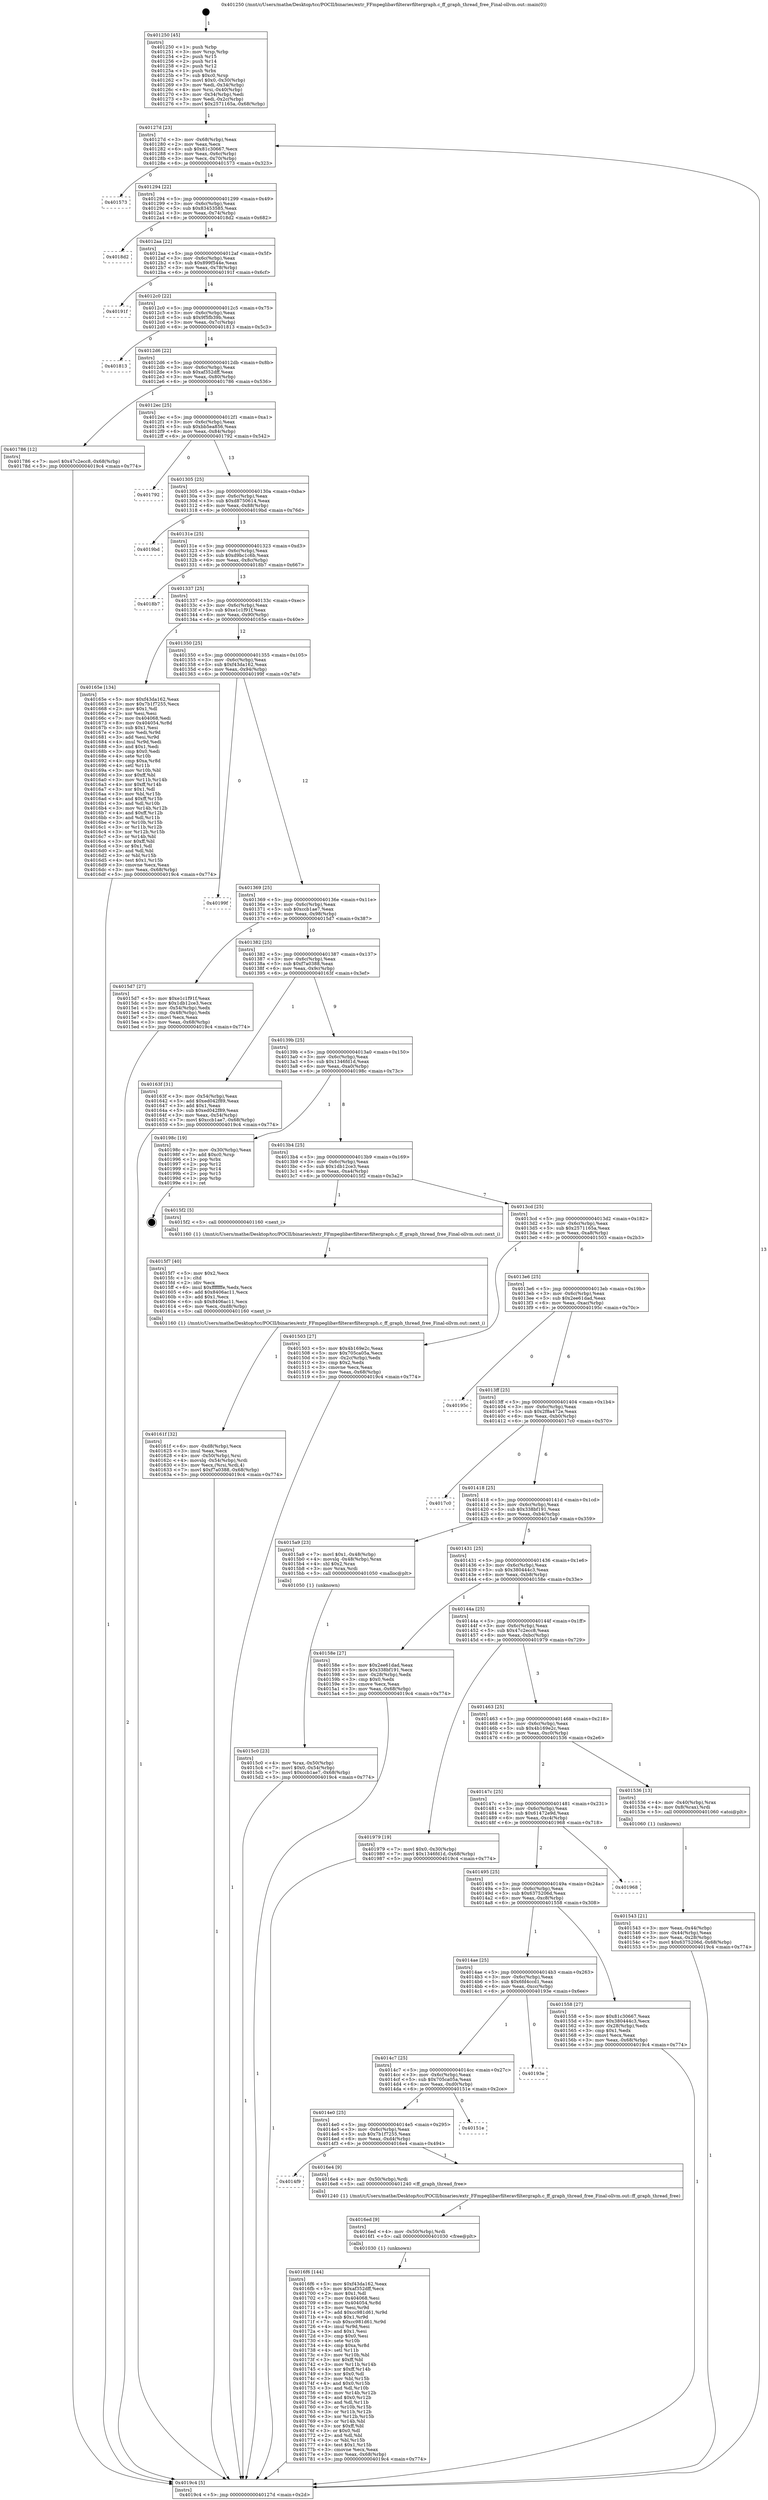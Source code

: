 digraph "0x401250" {
  label = "0x401250 (/mnt/c/Users/mathe/Desktop/tcc/POCII/binaries/extr_FFmpeglibavfilteravfiltergraph.c_ff_graph_thread_free_Final-ollvm.out::main(0))"
  labelloc = "t"
  node[shape=record]

  Entry [label="",width=0.3,height=0.3,shape=circle,fillcolor=black,style=filled]
  "0x40127d" [label="{
     0x40127d [23]\l
     | [instrs]\l
     &nbsp;&nbsp;0x40127d \<+3\>: mov -0x68(%rbp),%eax\l
     &nbsp;&nbsp;0x401280 \<+2\>: mov %eax,%ecx\l
     &nbsp;&nbsp;0x401282 \<+6\>: sub $0x81c30667,%ecx\l
     &nbsp;&nbsp;0x401288 \<+3\>: mov %eax,-0x6c(%rbp)\l
     &nbsp;&nbsp;0x40128b \<+3\>: mov %ecx,-0x70(%rbp)\l
     &nbsp;&nbsp;0x40128e \<+6\>: je 0000000000401573 \<main+0x323\>\l
  }"]
  "0x401573" [label="{
     0x401573\l
  }", style=dashed]
  "0x401294" [label="{
     0x401294 [22]\l
     | [instrs]\l
     &nbsp;&nbsp;0x401294 \<+5\>: jmp 0000000000401299 \<main+0x49\>\l
     &nbsp;&nbsp;0x401299 \<+3\>: mov -0x6c(%rbp),%eax\l
     &nbsp;&nbsp;0x40129c \<+5\>: sub $0x83453585,%eax\l
     &nbsp;&nbsp;0x4012a1 \<+3\>: mov %eax,-0x74(%rbp)\l
     &nbsp;&nbsp;0x4012a4 \<+6\>: je 00000000004018d2 \<main+0x682\>\l
  }"]
  Exit [label="",width=0.3,height=0.3,shape=circle,fillcolor=black,style=filled,peripheries=2]
  "0x4018d2" [label="{
     0x4018d2\l
  }", style=dashed]
  "0x4012aa" [label="{
     0x4012aa [22]\l
     | [instrs]\l
     &nbsp;&nbsp;0x4012aa \<+5\>: jmp 00000000004012af \<main+0x5f\>\l
     &nbsp;&nbsp;0x4012af \<+3\>: mov -0x6c(%rbp),%eax\l
     &nbsp;&nbsp;0x4012b2 \<+5\>: sub $0x899f544e,%eax\l
     &nbsp;&nbsp;0x4012b7 \<+3\>: mov %eax,-0x78(%rbp)\l
     &nbsp;&nbsp;0x4012ba \<+6\>: je 000000000040191f \<main+0x6cf\>\l
  }"]
  "0x4016f6" [label="{
     0x4016f6 [144]\l
     | [instrs]\l
     &nbsp;&nbsp;0x4016f6 \<+5\>: mov $0xf43da162,%eax\l
     &nbsp;&nbsp;0x4016fb \<+5\>: mov $0xaf352dff,%ecx\l
     &nbsp;&nbsp;0x401700 \<+2\>: mov $0x1,%dl\l
     &nbsp;&nbsp;0x401702 \<+7\>: mov 0x404068,%esi\l
     &nbsp;&nbsp;0x401709 \<+8\>: mov 0x404054,%r8d\l
     &nbsp;&nbsp;0x401711 \<+3\>: mov %esi,%r9d\l
     &nbsp;&nbsp;0x401714 \<+7\>: add $0xcc981d61,%r9d\l
     &nbsp;&nbsp;0x40171b \<+4\>: sub $0x1,%r9d\l
     &nbsp;&nbsp;0x40171f \<+7\>: sub $0xcc981d61,%r9d\l
     &nbsp;&nbsp;0x401726 \<+4\>: imul %r9d,%esi\l
     &nbsp;&nbsp;0x40172a \<+3\>: and $0x1,%esi\l
     &nbsp;&nbsp;0x40172d \<+3\>: cmp $0x0,%esi\l
     &nbsp;&nbsp;0x401730 \<+4\>: sete %r10b\l
     &nbsp;&nbsp;0x401734 \<+4\>: cmp $0xa,%r8d\l
     &nbsp;&nbsp;0x401738 \<+4\>: setl %r11b\l
     &nbsp;&nbsp;0x40173c \<+3\>: mov %r10b,%bl\l
     &nbsp;&nbsp;0x40173f \<+3\>: xor $0xff,%bl\l
     &nbsp;&nbsp;0x401742 \<+3\>: mov %r11b,%r14b\l
     &nbsp;&nbsp;0x401745 \<+4\>: xor $0xff,%r14b\l
     &nbsp;&nbsp;0x401749 \<+3\>: xor $0x0,%dl\l
     &nbsp;&nbsp;0x40174c \<+3\>: mov %bl,%r15b\l
     &nbsp;&nbsp;0x40174f \<+4\>: and $0x0,%r15b\l
     &nbsp;&nbsp;0x401753 \<+3\>: and %dl,%r10b\l
     &nbsp;&nbsp;0x401756 \<+3\>: mov %r14b,%r12b\l
     &nbsp;&nbsp;0x401759 \<+4\>: and $0x0,%r12b\l
     &nbsp;&nbsp;0x40175d \<+3\>: and %dl,%r11b\l
     &nbsp;&nbsp;0x401760 \<+3\>: or %r10b,%r15b\l
     &nbsp;&nbsp;0x401763 \<+3\>: or %r11b,%r12b\l
     &nbsp;&nbsp;0x401766 \<+3\>: xor %r12b,%r15b\l
     &nbsp;&nbsp;0x401769 \<+3\>: or %r14b,%bl\l
     &nbsp;&nbsp;0x40176c \<+3\>: xor $0xff,%bl\l
     &nbsp;&nbsp;0x40176f \<+3\>: or $0x0,%dl\l
     &nbsp;&nbsp;0x401772 \<+2\>: and %dl,%bl\l
     &nbsp;&nbsp;0x401774 \<+3\>: or %bl,%r15b\l
     &nbsp;&nbsp;0x401777 \<+4\>: test $0x1,%r15b\l
     &nbsp;&nbsp;0x40177b \<+3\>: cmovne %ecx,%eax\l
     &nbsp;&nbsp;0x40177e \<+3\>: mov %eax,-0x68(%rbp)\l
     &nbsp;&nbsp;0x401781 \<+5\>: jmp 00000000004019c4 \<main+0x774\>\l
  }"]
  "0x40191f" [label="{
     0x40191f\l
  }", style=dashed]
  "0x4012c0" [label="{
     0x4012c0 [22]\l
     | [instrs]\l
     &nbsp;&nbsp;0x4012c0 \<+5\>: jmp 00000000004012c5 \<main+0x75\>\l
     &nbsp;&nbsp;0x4012c5 \<+3\>: mov -0x6c(%rbp),%eax\l
     &nbsp;&nbsp;0x4012c8 \<+5\>: sub $0x9f5fb39b,%eax\l
     &nbsp;&nbsp;0x4012cd \<+3\>: mov %eax,-0x7c(%rbp)\l
     &nbsp;&nbsp;0x4012d0 \<+6\>: je 0000000000401813 \<main+0x5c3\>\l
  }"]
  "0x4016ed" [label="{
     0x4016ed [9]\l
     | [instrs]\l
     &nbsp;&nbsp;0x4016ed \<+4\>: mov -0x50(%rbp),%rdi\l
     &nbsp;&nbsp;0x4016f1 \<+5\>: call 0000000000401030 \<free@plt\>\l
     | [calls]\l
     &nbsp;&nbsp;0x401030 \{1\} (unknown)\l
  }"]
  "0x401813" [label="{
     0x401813\l
  }", style=dashed]
  "0x4012d6" [label="{
     0x4012d6 [22]\l
     | [instrs]\l
     &nbsp;&nbsp;0x4012d6 \<+5\>: jmp 00000000004012db \<main+0x8b\>\l
     &nbsp;&nbsp;0x4012db \<+3\>: mov -0x6c(%rbp),%eax\l
     &nbsp;&nbsp;0x4012de \<+5\>: sub $0xaf352dff,%eax\l
     &nbsp;&nbsp;0x4012e3 \<+3\>: mov %eax,-0x80(%rbp)\l
     &nbsp;&nbsp;0x4012e6 \<+6\>: je 0000000000401786 \<main+0x536\>\l
  }"]
  "0x4014f9" [label="{
     0x4014f9\l
  }", style=dashed]
  "0x401786" [label="{
     0x401786 [12]\l
     | [instrs]\l
     &nbsp;&nbsp;0x401786 \<+7\>: movl $0x47c2ecc8,-0x68(%rbp)\l
     &nbsp;&nbsp;0x40178d \<+5\>: jmp 00000000004019c4 \<main+0x774\>\l
  }"]
  "0x4012ec" [label="{
     0x4012ec [25]\l
     | [instrs]\l
     &nbsp;&nbsp;0x4012ec \<+5\>: jmp 00000000004012f1 \<main+0xa1\>\l
     &nbsp;&nbsp;0x4012f1 \<+3\>: mov -0x6c(%rbp),%eax\l
     &nbsp;&nbsp;0x4012f4 \<+5\>: sub $0xbb5ea856,%eax\l
     &nbsp;&nbsp;0x4012f9 \<+6\>: mov %eax,-0x84(%rbp)\l
     &nbsp;&nbsp;0x4012ff \<+6\>: je 0000000000401792 \<main+0x542\>\l
  }"]
  "0x4016e4" [label="{
     0x4016e4 [9]\l
     | [instrs]\l
     &nbsp;&nbsp;0x4016e4 \<+4\>: mov -0x50(%rbp),%rdi\l
     &nbsp;&nbsp;0x4016e8 \<+5\>: call 0000000000401240 \<ff_graph_thread_free\>\l
     | [calls]\l
     &nbsp;&nbsp;0x401240 \{1\} (/mnt/c/Users/mathe/Desktop/tcc/POCII/binaries/extr_FFmpeglibavfilteravfiltergraph.c_ff_graph_thread_free_Final-ollvm.out::ff_graph_thread_free)\l
  }"]
  "0x401792" [label="{
     0x401792\l
  }", style=dashed]
  "0x401305" [label="{
     0x401305 [25]\l
     | [instrs]\l
     &nbsp;&nbsp;0x401305 \<+5\>: jmp 000000000040130a \<main+0xba\>\l
     &nbsp;&nbsp;0x40130a \<+3\>: mov -0x6c(%rbp),%eax\l
     &nbsp;&nbsp;0x40130d \<+5\>: sub $0xd8750614,%eax\l
     &nbsp;&nbsp;0x401312 \<+6\>: mov %eax,-0x88(%rbp)\l
     &nbsp;&nbsp;0x401318 \<+6\>: je 00000000004019bd \<main+0x76d\>\l
  }"]
  "0x4014e0" [label="{
     0x4014e0 [25]\l
     | [instrs]\l
     &nbsp;&nbsp;0x4014e0 \<+5\>: jmp 00000000004014e5 \<main+0x295\>\l
     &nbsp;&nbsp;0x4014e5 \<+3\>: mov -0x6c(%rbp),%eax\l
     &nbsp;&nbsp;0x4014e8 \<+5\>: sub $0x7b1f7255,%eax\l
     &nbsp;&nbsp;0x4014ed \<+6\>: mov %eax,-0xd4(%rbp)\l
     &nbsp;&nbsp;0x4014f3 \<+6\>: je 00000000004016e4 \<main+0x494\>\l
  }"]
  "0x4019bd" [label="{
     0x4019bd\l
  }", style=dashed]
  "0x40131e" [label="{
     0x40131e [25]\l
     | [instrs]\l
     &nbsp;&nbsp;0x40131e \<+5\>: jmp 0000000000401323 \<main+0xd3\>\l
     &nbsp;&nbsp;0x401323 \<+3\>: mov -0x6c(%rbp),%eax\l
     &nbsp;&nbsp;0x401326 \<+5\>: sub $0xd9bc1c6b,%eax\l
     &nbsp;&nbsp;0x40132b \<+6\>: mov %eax,-0x8c(%rbp)\l
     &nbsp;&nbsp;0x401331 \<+6\>: je 00000000004018b7 \<main+0x667\>\l
  }"]
  "0x40151e" [label="{
     0x40151e\l
  }", style=dashed]
  "0x4018b7" [label="{
     0x4018b7\l
  }", style=dashed]
  "0x401337" [label="{
     0x401337 [25]\l
     | [instrs]\l
     &nbsp;&nbsp;0x401337 \<+5\>: jmp 000000000040133c \<main+0xec\>\l
     &nbsp;&nbsp;0x40133c \<+3\>: mov -0x6c(%rbp),%eax\l
     &nbsp;&nbsp;0x40133f \<+5\>: sub $0xe1c1f91f,%eax\l
     &nbsp;&nbsp;0x401344 \<+6\>: mov %eax,-0x90(%rbp)\l
     &nbsp;&nbsp;0x40134a \<+6\>: je 000000000040165e \<main+0x40e\>\l
  }"]
  "0x4014c7" [label="{
     0x4014c7 [25]\l
     | [instrs]\l
     &nbsp;&nbsp;0x4014c7 \<+5\>: jmp 00000000004014cc \<main+0x27c\>\l
     &nbsp;&nbsp;0x4014cc \<+3\>: mov -0x6c(%rbp),%eax\l
     &nbsp;&nbsp;0x4014cf \<+5\>: sub $0x705ca05a,%eax\l
     &nbsp;&nbsp;0x4014d4 \<+6\>: mov %eax,-0xd0(%rbp)\l
     &nbsp;&nbsp;0x4014da \<+6\>: je 000000000040151e \<main+0x2ce\>\l
  }"]
  "0x40165e" [label="{
     0x40165e [134]\l
     | [instrs]\l
     &nbsp;&nbsp;0x40165e \<+5\>: mov $0xf43da162,%eax\l
     &nbsp;&nbsp;0x401663 \<+5\>: mov $0x7b1f7255,%ecx\l
     &nbsp;&nbsp;0x401668 \<+2\>: mov $0x1,%dl\l
     &nbsp;&nbsp;0x40166a \<+2\>: xor %esi,%esi\l
     &nbsp;&nbsp;0x40166c \<+7\>: mov 0x404068,%edi\l
     &nbsp;&nbsp;0x401673 \<+8\>: mov 0x404054,%r8d\l
     &nbsp;&nbsp;0x40167b \<+3\>: sub $0x1,%esi\l
     &nbsp;&nbsp;0x40167e \<+3\>: mov %edi,%r9d\l
     &nbsp;&nbsp;0x401681 \<+3\>: add %esi,%r9d\l
     &nbsp;&nbsp;0x401684 \<+4\>: imul %r9d,%edi\l
     &nbsp;&nbsp;0x401688 \<+3\>: and $0x1,%edi\l
     &nbsp;&nbsp;0x40168b \<+3\>: cmp $0x0,%edi\l
     &nbsp;&nbsp;0x40168e \<+4\>: sete %r10b\l
     &nbsp;&nbsp;0x401692 \<+4\>: cmp $0xa,%r8d\l
     &nbsp;&nbsp;0x401696 \<+4\>: setl %r11b\l
     &nbsp;&nbsp;0x40169a \<+3\>: mov %r10b,%bl\l
     &nbsp;&nbsp;0x40169d \<+3\>: xor $0xff,%bl\l
     &nbsp;&nbsp;0x4016a0 \<+3\>: mov %r11b,%r14b\l
     &nbsp;&nbsp;0x4016a3 \<+4\>: xor $0xff,%r14b\l
     &nbsp;&nbsp;0x4016a7 \<+3\>: xor $0x1,%dl\l
     &nbsp;&nbsp;0x4016aa \<+3\>: mov %bl,%r15b\l
     &nbsp;&nbsp;0x4016ad \<+4\>: and $0xff,%r15b\l
     &nbsp;&nbsp;0x4016b1 \<+3\>: and %dl,%r10b\l
     &nbsp;&nbsp;0x4016b4 \<+3\>: mov %r14b,%r12b\l
     &nbsp;&nbsp;0x4016b7 \<+4\>: and $0xff,%r12b\l
     &nbsp;&nbsp;0x4016bb \<+3\>: and %dl,%r11b\l
     &nbsp;&nbsp;0x4016be \<+3\>: or %r10b,%r15b\l
     &nbsp;&nbsp;0x4016c1 \<+3\>: or %r11b,%r12b\l
     &nbsp;&nbsp;0x4016c4 \<+3\>: xor %r12b,%r15b\l
     &nbsp;&nbsp;0x4016c7 \<+3\>: or %r14b,%bl\l
     &nbsp;&nbsp;0x4016ca \<+3\>: xor $0xff,%bl\l
     &nbsp;&nbsp;0x4016cd \<+3\>: or $0x1,%dl\l
     &nbsp;&nbsp;0x4016d0 \<+2\>: and %dl,%bl\l
     &nbsp;&nbsp;0x4016d2 \<+3\>: or %bl,%r15b\l
     &nbsp;&nbsp;0x4016d5 \<+4\>: test $0x1,%r15b\l
     &nbsp;&nbsp;0x4016d9 \<+3\>: cmovne %ecx,%eax\l
     &nbsp;&nbsp;0x4016dc \<+3\>: mov %eax,-0x68(%rbp)\l
     &nbsp;&nbsp;0x4016df \<+5\>: jmp 00000000004019c4 \<main+0x774\>\l
  }"]
  "0x401350" [label="{
     0x401350 [25]\l
     | [instrs]\l
     &nbsp;&nbsp;0x401350 \<+5\>: jmp 0000000000401355 \<main+0x105\>\l
     &nbsp;&nbsp;0x401355 \<+3\>: mov -0x6c(%rbp),%eax\l
     &nbsp;&nbsp;0x401358 \<+5\>: sub $0xf43da162,%eax\l
     &nbsp;&nbsp;0x40135d \<+6\>: mov %eax,-0x94(%rbp)\l
     &nbsp;&nbsp;0x401363 \<+6\>: je 000000000040199f \<main+0x74f\>\l
  }"]
  "0x40193e" [label="{
     0x40193e\l
  }", style=dashed]
  "0x40199f" [label="{
     0x40199f\l
  }", style=dashed]
  "0x401369" [label="{
     0x401369 [25]\l
     | [instrs]\l
     &nbsp;&nbsp;0x401369 \<+5\>: jmp 000000000040136e \<main+0x11e\>\l
     &nbsp;&nbsp;0x40136e \<+3\>: mov -0x6c(%rbp),%eax\l
     &nbsp;&nbsp;0x401371 \<+5\>: sub $0xccb1ae7,%eax\l
     &nbsp;&nbsp;0x401376 \<+6\>: mov %eax,-0x98(%rbp)\l
     &nbsp;&nbsp;0x40137c \<+6\>: je 00000000004015d7 \<main+0x387\>\l
  }"]
  "0x40161f" [label="{
     0x40161f [32]\l
     | [instrs]\l
     &nbsp;&nbsp;0x40161f \<+6\>: mov -0xd8(%rbp),%ecx\l
     &nbsp;&nbsp;0x401625 \<+3\>: imul %eax,%ecx\l
     &nbsp;&nbsp;0x401628 \<+4\>: mov -0x50(%rbp),%rsi\l
     &nbsp;&nbsp;0x40162c \<+4\>: movslq -0x54(%rbp),%rdi\l
     &nbsp;&nbsp;0x401630 \<+3\>: mov %ecx,(%rsi,%rdi,4)\l
     &nbsp;&nbsp;0x401633 \<+7\>: movl $0xf7a0388,-0x68(%rbp)\l
     &nbsp;&nbsp;0x40163a \<+5\>: jmp 00000000004019c4 \<main+0x774\>\l
  }"]
  "0x4015d7" [label="{
     0x4015d7 [27]\l
     | [instrs]\l
     &nbsp;&nbsp;0x4015d7 \<+5\>: mov $0xe1c1f91f,%eax\l
     &nbsp;&nbsp;0x4015dc \<+5\>: mov $0x1db12ce3,%ecx\l
     &nbsp;&nbsp;0x4015e1 \<+3\>: mov -0x54(%rbp),%edx\l
     &nbsp;&nbsp;0x4015e4 \<+3\>: cmp -0x48(%rbp),%edx\l
     &nbsp;&nbsp;0x4015e7 \<+3\>: cmovl %ecx,%eax\l
     &nbsp;&nbsp;0x4015ea \<+3\>: mov %eax,-0x68(%rbp)\l
     &nbsp;&nbsp;0x4015ed \<+5\>: jmp 00000000004019c4 \<main+0x774\>\l
  }"]
  "0x401382" [label="{
     0x401382 [25]\l
     | [instrs]\l
     &nbsp;&nbsp;0x401382 \<+5\>: jmp 0000000000401387 \<main+0x137\>\l
     &nbsp;&nbsp;0x401387 \<+3\>: mov -0x6c(%rbp),%eax\l
     &nbsp;&nbsp;0x40138a \<+5\>: sub $0xf7a0388,%eax\l
     &nbsp;&nbsp;0x40138f \<+6\>: mov %eax,-0x9c(%rbp)\l
     &nbsp;&nbsp;0x401395 \<+6\>: je 000000000040163f \<main+0x3ef\>\l
  }"]
  "0x4015f7" [label="{
     0x4015f7 [40]\l
     | [instrs]\l
     &nbsp;&nbsp;0x4015f7 \<+5\>: mov $0x2,%ecx\l
     &nbsp;&nbsp;0x4015fc \<+1\>: cltd\l
     &nbsp;&nbsp;0x4015fd \<+2\>: idiv %ecx\l
     &nbsp;&nbsp;0x4015ff \<+6\>: imul $0xfffffffe,%edx,%ecx\l
     &nbsp;&nbsp;0x401605 \<+6\>: add $0x8406ac11,%ecx\l
     &nbsp;&nbsp;0x40160b \<+3\>: add $0x1,%ecx\l
     &nbsp;&nbsp;0x40160e \<+6\>: sub $0x8406ac11,%ecx\l
     &nbsp;&nbsp;0x401614 \<+6\>: mov %ecx,-0xd8(%rbp)\l
     &nbsp;&nbsp;0x40161a \<+5\>: call 0000000000401160 \<next_i\>\l
     | [calls]\l
     &nbsp;&nbsp;0x401160 \{1\} (/mnt/c/Users/mathe/Desktop/tcc/POCII/binaries/extr_FFmpeglibavfilteravfiltergraph.c_ff_graph_thread_free_Final-ollvm.out::next_i)\l
  }"]
  "0x40163f" [label="{
     0x40163f [31]\l
     | [instrs]\l
     &nbsp;&nbsp;0x40163f \<+3\>: mov -0x54(%rbp),%eax\l
     &nbsp;&nbsp;0x401642 \<+5\>: add $0xed042f89,%eax\l
     &nbsp;&nbsp;0x401647 \<+3\>: add $0x1,%eax\l
     &nbsp;&nbsp;0x40164a \<+5\>: sub $0xed042f89,%eax\l
     &nbsp;&nbsp;0x40164f \<+3\>: mov %eax,-0x54(%rbp)\l
     &nbsp;&nbsp;0x401652 \<+7\>: movl $0xccb1ae7,-0x68(%rbp)\l
     &nbsp;&nbsp;0x401659 \<+5\>: jmp 00000000004019c4 \<main+0x774\>\l
  }"]
  "0x40139b" [label="{
     0x40139b [25]\l
     | [instrs]\l
     &nbsp;&nbsp;0x40139b \<+5\>: jmp 00000000004013a0 \<main+0x150\>\l
     &nbsp;&nbsp;0x4013a0 \<+3\>: mov -0x6c(%rbp),%eax\l
     &nbsp;&nbsp;0x4013a3 \<+5\>: sub $0x1346fd1d,%eax\l
     &nbsp;&nbsp;0x4013a8 \<+6\>: mov %eax,-0xa0(%rbp)\l
     &nbsp;&nbsp;0x4013ae \<+6\>: je 000000000040198c \<main+0x73c\>\l
  }"]
  "0x4015c0" [label="{
     0x4015c0 [23]\l
     | [instrs]\l
     &nbsp;&nbsp;0x4015c0 \<+4\>: mov %rax,-0x50(%rbp)\l
     &nbsp;&nbsp;0x4015c4 \<+7\>: movl $0x0,-0x54(%rbp)\l
     &nbsp;&nbsp;0x4015cb \<+7\>: movl $0xccb1ae7,-0x68(%rbp)\l
     &nbsp;&nbsp;0x4015d2 \<+5\>: jmp 00000000004019c4 \<main+0x774\>\l
  }"]
  "0x40198c" [label="{
     0x40198c [19]\l
     | [instrs]\l
     &nbsp;&nbsp;0x40198c \<+3\>: mov -0x30(%rbp),%eax\l
     &nbsp;&nbsp;0x40198f \<+7\>: add $0xc0,%rsp\l
     &nbsp;&nbsp;0x401996 \<+1\>: pop %rbx\l
     &nbsp;&nbsp;0x401997 \<+2\>: pop %r12\l
     &nbsp;&nbsp;0x401999 \<+2\>: pop %r14\l
     &nbsp;&nbsp;0x40199b \<+2\>: pop %r15\l
     &nbsp;&nbsp;0x40199d \<+1\>: pop %rbp\l
     &nbsp;&nbsp;0x40199e \<+1\>: ret\l
  }"]
  "0x4013b4" [label="{
     0x4013b4 [25]\l
     | [instrs]\l
     &nbsp;&nbsp;0x4013b4 \<+5\>: jmp 00000000004013b9 \<main+0x169\>\l
     &nbsp;&nbsp;0x4013b9 \<+3\>: mov -0x6c(%rbp),%eax\l
     &nbsp;&nbsp;0x4013bc \<+5\>: sub $0x1db12ce3,%eax\l
     &nbsp;&nbsp;0x4013c1 \<+6\>: mov %eax,-0xa4(%rbp)\l
     &nbsp;&nbsp;0x4013c7 \<+6\>: je 00000000004015f2 \<main+0x3a2\>\l
  }"]
  "0x4014ae" [label="{
     0x4014ae [25]\l
     | [instrs]\l
     &nbsp;&nbsp;0x4014ae \<+5\>: jmp 00000000004014b3 \<main+0x263\>\l
     &nbsp;&nbsp;0x4014b3 \<+3\>: mov -0x6c(%rbp),%eax\l
     &nbsp;&nbsp;0x4014b6 \<+5\>: sub $0x6fd4ccd1,%eax\l
     &nbsp;&nbsp;0x4014bb \<+6\>: mov %eax,-0xcc(%rbp)\l
     &nbsp;&nbsp;0x4014c1 \<+6\>: je 000000000040193e \<main+0x6ee\>\l
  }"]
  "0x4015f2" [label="{
     0x4015f2 [5]\l
     | [instrs]\l
     &nbsp;&nbsp;0x4015f2 \<+5\>: call 0000000000401160 \<next_i\>\l
     | [calls]\l
     &nbsp;&nbsp;0x401160 \{1\} (/mnt/c/Users/mathe/Desktop/tcc/POCII/binaries/extr_FFmpeglibavfilteravfiltergraph.c_ff_graph_thread_free_Final-ollvm.out::next_i)\l
  }"]
  "0x4013cd" [label="{
     0x4013cd [25]\l
     | [instrs]\l
     &nbsp;&nbsp;0x4013cd \<+5\>: jmp 00000000004013d2 \<main+0x182\>\l
     &nbsp;&nbsp;0x4013d2 \<+3\>: mov -0x6c(%rbp),%eax\l
     &nbsp;&nbsp;0x4013d5 \<+5\>: sub $0x2571165a,%eax\l
     &nbsp;&nbsp;0x4013da \<+6\>: mov %eax,-0xa8(%rbp)\l
     &nbsp;&nbsp;0x4013e0 \<+6\>: je 0000000000401503 \<main+0x2b3\>\l
  }"]
  "0x401558" [label="{
     0x401558 [27]\l
     | [instrs]\l
     &nbsp;&nbsp;0x401558 \<+5\>: mov $0x81c30667,%eax\l
     &nbsp;&nbsp;0x40155d \<+5\>: mov $0x380444c3,%ecx\l
     &nbsp;&nbsp;0x401562 \<+3\>: mov -0x28(%rbp),%edx\l
     &nbsp;&nbsp;0x401565 \<+3\>: cmp $0x1,%edx\l
     &nbsp;&nbsp;0x401568 \<+3\>: cmovl %ecx,%eax\l
     &nbsp;&nbsp;0x40156b \<+3\>: mov %eax,-0x68(%rbp)\l
     &nbsp;&nbsp;0x40156e \<+5\>: jmp 00000000004019c4 \<main+0x774\>\l
  }"]
  "0x401503" [label="{
     0x401503 [27]\l
     | [instrs]\l
     &nbsp;&nbsp;0x401503 \<+5\>: mov $0x4b169e2c,%eax\l
     &nbsp;&nbsp;0x401508 \<+5\>: mov $0x705ca05a,%ecx\l
     &nbsp;&nbsp;0x40150d \<+3\>: mov -0x2c(%rbp),%edx\l
     &nbsp;&nbsp;0x401510 \<+3\>: cmp $0x2,%edx\l
     &nbsp;&nbsp;0x401513 \<+3\>: cmovne %ecx,%eax\l
     &nbsp;&nbsp;0x401516 \<+3\>: mov %eax,-0x68(%rbp)\l
     &nbsp;&nbsp;0x401519 \<+5\>: jmp 00000000004019c4 \<main+0x774\>\l
  }"]
  "0x4013e6" [label="{
     0x4013e6 [25]\l
     | [instrs]\l
     &nbsp;&nbsp;0x4013e6 \<+5\>: jmp 00000000004013eb \<main+0x19b\>\l
     &nbsp;&nbsp;0x4013eb \<+3\>: mov -0x6c(%rbp),%eax\l
     &nbsp;&nbsp;0x4013ee \<+5\>: sub $0x2ee61dad,%eax\l
     &nbsp;&nbsp;0x4013f3 \<+6\>: mov %eax,-0xac(%rbp)\l
     &nbsp;&nbsp;0x4013f9 \<+6\>: je 000000000040195c \<main+0x70c\>\l
  }"]
  "0x4019c4" [label="{
     0x4019c4 [5]\l
     | [instrs]\l
     &nbsp;&nbsp;0x4019c4 \<+5\>: jmp 000000000040127d \<main+0x2d\>\l
  }"]
  "0x401250" [label="{
     0x401250 [45]\l
     | [instrs]\l
     &nbsp;&nbsp;0x401250 \<+1\>: push %rbp\l
     &nbsp;&nbsp;0x401251 \<+3\>: mov %rsp,%rbp\l
     &nbsp;&nbsp;0x401254 \<+2\>: push %r15\l
     &nbsp;&nbsp;0x401256 \<+2\>: push %r14\l
     &nbsp;&nbsp;0x401258 \<+2\>: push %r12\l
     &nbsp;&nbsp;0x40125a \<+1\>: push %rbx\l
     &nbsp;&nbsp;0x40125b \<+7\>: sub $0xc0,%rsp\l
     &nbsp;&nbsp;0x401262 \<+7\>: movl $0x0,-0x30(%rbp)\l
     &nbsp;&nbsp;0x401269 \<+3\>: mov %edi,-0x34(%rbp)\l
     &nbsp;&nbsp;0x40126c \<+4\>: mov %rsi,-0x40(%rbp)\l
     &nbsp;&nbsp;0x401270 \<+3\>: mov -0x34(%rbp),%edi\l
     &nbsp;&nbsp;0x401273 \<+3\>: mov %edi,-0x2c(%rbp)\l
     &nbsp;&nbsp;0x401276 \<+7\>: movl $0x2571165a,-0x68(%rbp)\l
  }"]
  "0x401495" [label="{
     0x401495 [25]\l
     | [instrs]\l
     &nbsp;&nbsp;0x401495 \<+5\>: jmp 000000000040149a \<main+0x24a\>\l
     &nbsp;&nbsp;0x40149a \<+3\>: mov -0x6c(%rbp),%eax\l
     &nbsp;&nbsp;0x40149d \<+5\>: sub $0x6375206d,%eax\l
     &nbsp;&nbsp;0x4014a2 \<+6\>: mov %eax,-0xc8(%rbp)\l
     &nbsp;&nbsp;0x4014a8 \<+6\>: je 0000000000401558 \<main+0x308\>\l
  }"]
  "0x40195c" [label="{
     0x40195c\l
  }", style=dashed]
  "0x4013ff" [label="{
     0x4013ff [25]\l
     | [instrs]\l
     &nbsp;&nbsp;0x4013ff \<+5\>: jmp 0000000000401404 \<main+0x1b4\>\l
     &nbsp;&nbsp;0x401404 \<+3\>: mov -0x6c(%rbp),%eax\l
     &nbsp;&nbsp;0x401407 \<+5\>: sub $0x2f8a472e,%eax\l
     &nbsp;&nbsp;0x40140c \<+6\>: mov %eax,-0xb0(%rbp)\l
     &nbsp;&nbsp;0x401412 \<+6\>: je 00000000004017c0 \<main+0x570\>\l
  }"]
  "0x401968" [label="{
     0x401968\l
  }", style=dashed]
  "0x4017c0" [label="{
     0x4017c0\l
  }", style=dashed]
  "0x401418" [label="{
     0x401418 [25]\l
     | [instrs]\l
     &nbsp;&nbsp;0x401418 \<+5\>: jmp 000000000040141d \<main+0x1cd\>\l
     &nbsp;&nbsp;0x40141d \<+3\>: mov -0x6c(%rbp),%eax\l
     &nbsp;&nbsp;0x401420 \<+5\>: sub $0x338bf191,%eax\l
     &nbsp;&nbsp;0x401425 \<+6\>: mov %eax,-0xb4(%rbp)\l
     &nbsp;&nbsp;0x40142b \<+6\>: je 00000000004015a9 \<main+0x359\>\l
  }"]
  "0x401543" [label="{
     0x401543 [21]\l
     | [instrs]\l
     &nbsp;&nbsp;0x401543 \<+3\>: mov %eax,-0x44(%rbp)\l
     &nbsp;&nbsp;0x401546 \<+3\>: mov -0x44(%rbp),%eax\l
     &nbsp;&nbsp;0x401549 \<+3\>: mov %eax,-0x28(%rbp)\l
     &nbsp;&nbsp;0x40154c \<+7\>: movl $0x6375206d,-0x68(%rbp)\l
     &nbsp;&nbsp;0x401553 \<+5\>: jmp 00000000004019c4 \<main+0x774\>\l
  }"]
  "0x4015a9" [label="{
     0x4015a9 [23]\l
     | [instrs]\l
     &nbsp;&nbsp;0x4015a9 \<+7\>: movl $0x1,-0x48(%rbp)\l
     &nbsp;&nbsp;0x4015b0 \<+4\>: movslq -0x48(%rbp),%rax\l
     &nbsp;&nbsp;0x4015b4 \<+4\>: shl $0x2,%rax\l
     &nbsp;&nbsp;0x4015b8 \<+3\>: mov %rax,%rdi\l
     &nbsp;&nbsp;0x4015bb \<+5\>: call 0000000000401050 \<malloc@plt\>\l
     | [calls]\l
     &nbsp;&nbsp;0x401050 \{1\} (unknown)\l
  }"]
  "0x401431" [label="{
     0x401431 [25]\l
     | [instrs]\l
     &nbsp;&nbsp;0x401431 \<+5\>: jmp 0000000000401436 \<main+0x1e6\>\l
     &nbsp;&nbsp;0x401436 \<+3\>: mov -0x6c(%rbp),%eax\l
     &nbsp;&nbsp;0x401439 \<+5\>: sub $0x380444c3,%eax\l
     &nbsp;&nbsp;0x40143e \<+6\>: mov %eax,-0xb8(%rbp)\l
     &nbsp;&nbsp;0x401444 \<+6\>: je 000000000040158e \<main+0x33e\>\l
  }"]
  "0x40147c" [label="{
     0x40147c [25]\l
     | [instrs]\l
     &nbsp;&nbsp;0x40147c \<+5\>: jmp 0000000000401481 \<main+0x231\>\l
     &nbsp;&nbsp;0x401481 \<+3\>: mov -0x6c(%rbp),%eax\l
     &nbsp;&nbsp;0x401484 \<+5\>: sub $0x61472e9d,%eax\l
     &nbsp;&nbsp;0x401489 \<+6\>: mov %eax,-0xc4(%rbp)\l
     &nbsp;&nbsp;0x40148f \<+6\>: je 0000000000401968 \<main+0x718\>\l
  }"]
  "0x40158e" [label="{
     0x40158e [27]\l
     | [instrs]\l
     &nbsp;&nbsp;0x40158e \<+5\>: mov $0x2ee61dad,%eax\l
     &nbsp;&nbsp;0x401593 \<+5\>: mov $0x338bf191,%ecx\l
     &nbsp;&nbsp;0x401598 \<+3\>: mov -0x28(%rbp),%edx\l
     &nbsp;&nbsp;0x40159b \<+3\>: cmp $0x0,%edx\l
     &nbsp;&nbsp;0x40159e \<+3\>: cmove %ecx,%eax\l
     &nbsp;&nbsp;0x4015a1 \<+3\>: mov %eax,-0x68(%rbp)\l
     &nbsp;&nbsp;0x4015a4 \<+5\>: jmp 00000000004019c4 \<main+0x774\>\l
  }"]
  "0x40144a" [label="{
     0x40144a [25]\l
     | [instrs]\l
     &nbsp;&nbsp;0x40144a \<+5\>: jmp 000000000040144f \<main+0x1ff\>\l
     &nbsp;&nbsp;0x40144f \<+3\>: mov -0x6c(%rbp),%eax\l
     &nbsp;&nbsp;0x401452 \<+5\>: sub $0x47c2ecc8,%eax\l
     &nbsp;&nbsp;0x401457 \<+6\>: mov %eax,-0xbc(%rbp)\l
     &nbsp;&nbsp;0x40145d \<+6\>: je 0000000000401979 \<main+0x729\>\l
  }"]
  "0x401536" [label="{
     0x401536 [13]\l
     | [instrs]\l
     &nbsp;&nbsp;0x401536 \<+4\>: mov -0x40(%rbp),%rax\l
     &nbsp;&nbsp;0x40153a \<+4\>: mov 0x8(%rax),%rdi\l
     &nbsp;&nbsp;0x40153e \<+5\>: call 0000000000401060 \<atoi@plt\>\l
     | [calls]\l
     &nbsp;&nbsp;0x401060 \{1\} (unknown)\l
  }"]
  "0x401979" [label="{
     0x401979 [19]\l
     | [instrs]\l
     &nbsp;&nbsp;0x401979 \<+7\>: movl $0x0,-0x30(%rbp)\l
     &nbsp;&nbsp;0x401980 \<+7\>: movl $0x1346fd1d,-0x68(%rbp)\l
     &nbsp;&nbsp;0x401987 \<+5\>: jmp 00000000004019c4 \<main+0x774\>\l
  }"]
  "0x401463" [label="{
     0x401463 [25]\l
     | [instrs]\l
     &nbsp;&nbsp;0x401463 \<+5\>: jmp 0000000000401468 \<main+0x218\>\l
     &nbsp;&nbsp;0x401468 \<+3\>: mov -0x6c(%rbp),%eax\l
     &nbsp;&nbsp;0x40146b \<+5\>: sub $0x4b169e2c,%eax\l
     &nbsp;&nbsp;0x401470 \<+6\>: mov %eax,-0xc0(%rbp)\l
     &nbsp;&nbsp;0x401476 \<+6\>: je 0000000000401536 \<main+0x2e6\>\l
  }"]
  Entry -> "0x401250" [label=" 1"]
  "0x40127d" -> "0x401573" [label=" 0"]
  "0x40127d" -> "0x401294" [label=" 14"]
  "0x40198c" -> Exit [label=" 1"]
  "0x401294" -> "0x4018d2" [label=" 0"]
  "0x401294" -> "0x4012aa" [label=" 14"]
  "0x401979" -> "0x4019c4" [label=" 1"]
  "0x4012aa" -> "0x40191f" [label=" 0"]
  "0x4012aa" -> "0x4012c0" [label=" 14"]
  "0x401786" -> "0x4019c4" [label=" 1"]
  "0x4012c0" -> "0x401813" [label=" 0"]
  "0x4012c0" -> "0x4012d6" [label=" 14"]
  "0x4016f6" -> "0x4019c4" [label=" 1"]
  "0x4012d6" -> "0x401786" [label=" 1"]
  "0x4012d6" -> "0x4012ec" [label=" 13"]
  "0x4016ed" -> "0x4016f6" [label=" 1"]
  "0x4012ec" -> "0x401792" [label=" 0"]
  "0x4012ec" -> "0x401305" [label=" 13"]
  "0x4016e4" -> "0x4016ed" [label=" 1"]
  "0x401305" -> "0x4019bd" [label=" 0"]
  "0x401305" -> "0x40131e" [label=" 13"]
  "0x4014e0" -> "0x4016e4" [label=" 1"]
  "0x40131e" -> "0x4018b7" [label=" 0"]
  "0x40131e" -> "0x401337" [label=" 13"]
  "0x4014e0" -> "0x4014f9" [label=" 0"]
  "0x401337" -> "0x40165e" [label=" 1"]
  "0x401337" -> "0x401350" [label=" 12"]
  "0x4014c7" -> "0x40151e" [label=" 0"]
  "0x401350" -> "0x40199f" [label=" 0"]
  "0x401350" -> "0x401369" [label=" 12"]
  "0x4014c7" -> "0x4014e0" [label=" 1"]
  "0x401369" -> "0x4015d7" [label=" 2"]
  "0x401369" -> "0x401382" [label=" 10"]
  "0x4014ae" -> "0x40193e" [label=" 0"]
  "0x401382" -> "0x40163f" [label=" 1"]
  "0x401382" -> "0x40139b" [label=" 9"]
  "0x4014ae" -> "0x4014c7" [label=" 1"]
  "0x40139b" -> "0x40198c" [label=" 1"]
  "0x40139b" -> "0x4013b4" [label=" 8"]
  "0x40165e" -> "0x4019c4" [label=" 1"]
  "0x4013b4" -> "0x4015f2" [label=" 1"]
  "0x4013b4" -> "0x4013cd" [label=" 7"]
  "0x40163f" -> "0x4019c4" [label=" 1"]
  "0x4013cd" -> "0x401503" [label=" 1"]
  "0x4013cd" -> "0x4013e6" [label=" 6"]
  "0x401503" -> "0x4019c4" [label=" 1"]
  "0x401250" -> "0x40127d" [label=" 1"]
  "0x4019c4" -> "0x40127d" [label=" 13"]
  "0x40161f" -> "0x4019c4" [label=" 1"]
  "0x4013e6" -> "0x40195c" [label=" 0"]
  "0x4013e6" -> "0x4013ff" [label=" 6"]
  "0x4015f2" -> "0x4015f7" [label=" 1"]
  "0x4013ff" -> "0x4017c0" [label=" 0"]
  "0x4013ff" -> "0x401418" [label=" 6"]
  "0x4015d7" -> "0x4019c4" [label=" 2"]
  "0x401418" -> "0x4015a9" [label=" 1"]
  "0x401418" -> "0x401431" [label=" 5"]
  "0x4015a9" -> "0x4015c0" [label=" 1"]
  "0x401431" -> "0x40158e" [label=" 1"]
  "0x401431" -> "0x40144a" [label=" 4"]
  "0x40158e" -> "0x4019c4" [label=" 1"]
  "0x40144a" -> "0x401979" [label=" 1"]
  "0x40144a" -> "0x401463" [label=" 3"]
  "0x401558" -> "0x4019c4" [label=" 1"]
  "0x401463" -> "0x401536" [label=" 1"]
  "0x401463" -> "0x40147c" [label=" 2"]
  "0x401536" -> "0x401543" [label=" 1"]
  "0x401543" -> "0x4019c4" [label=" 1"]
  "0x4015c0" -> "0x4019c4" [label=" 1"]
  "0x40147c" -> "0x401968" [label=" 0"]
  "0x40147c" -> "0x401495" [label=" 2"]
  "0x4015f7" -> "0x40161f" [label=" 1"]
  "0x401495" -> "0x401558" [label=" 1"]
  "0x401495" -> "0x4014ae" [label=" 1"]
}
